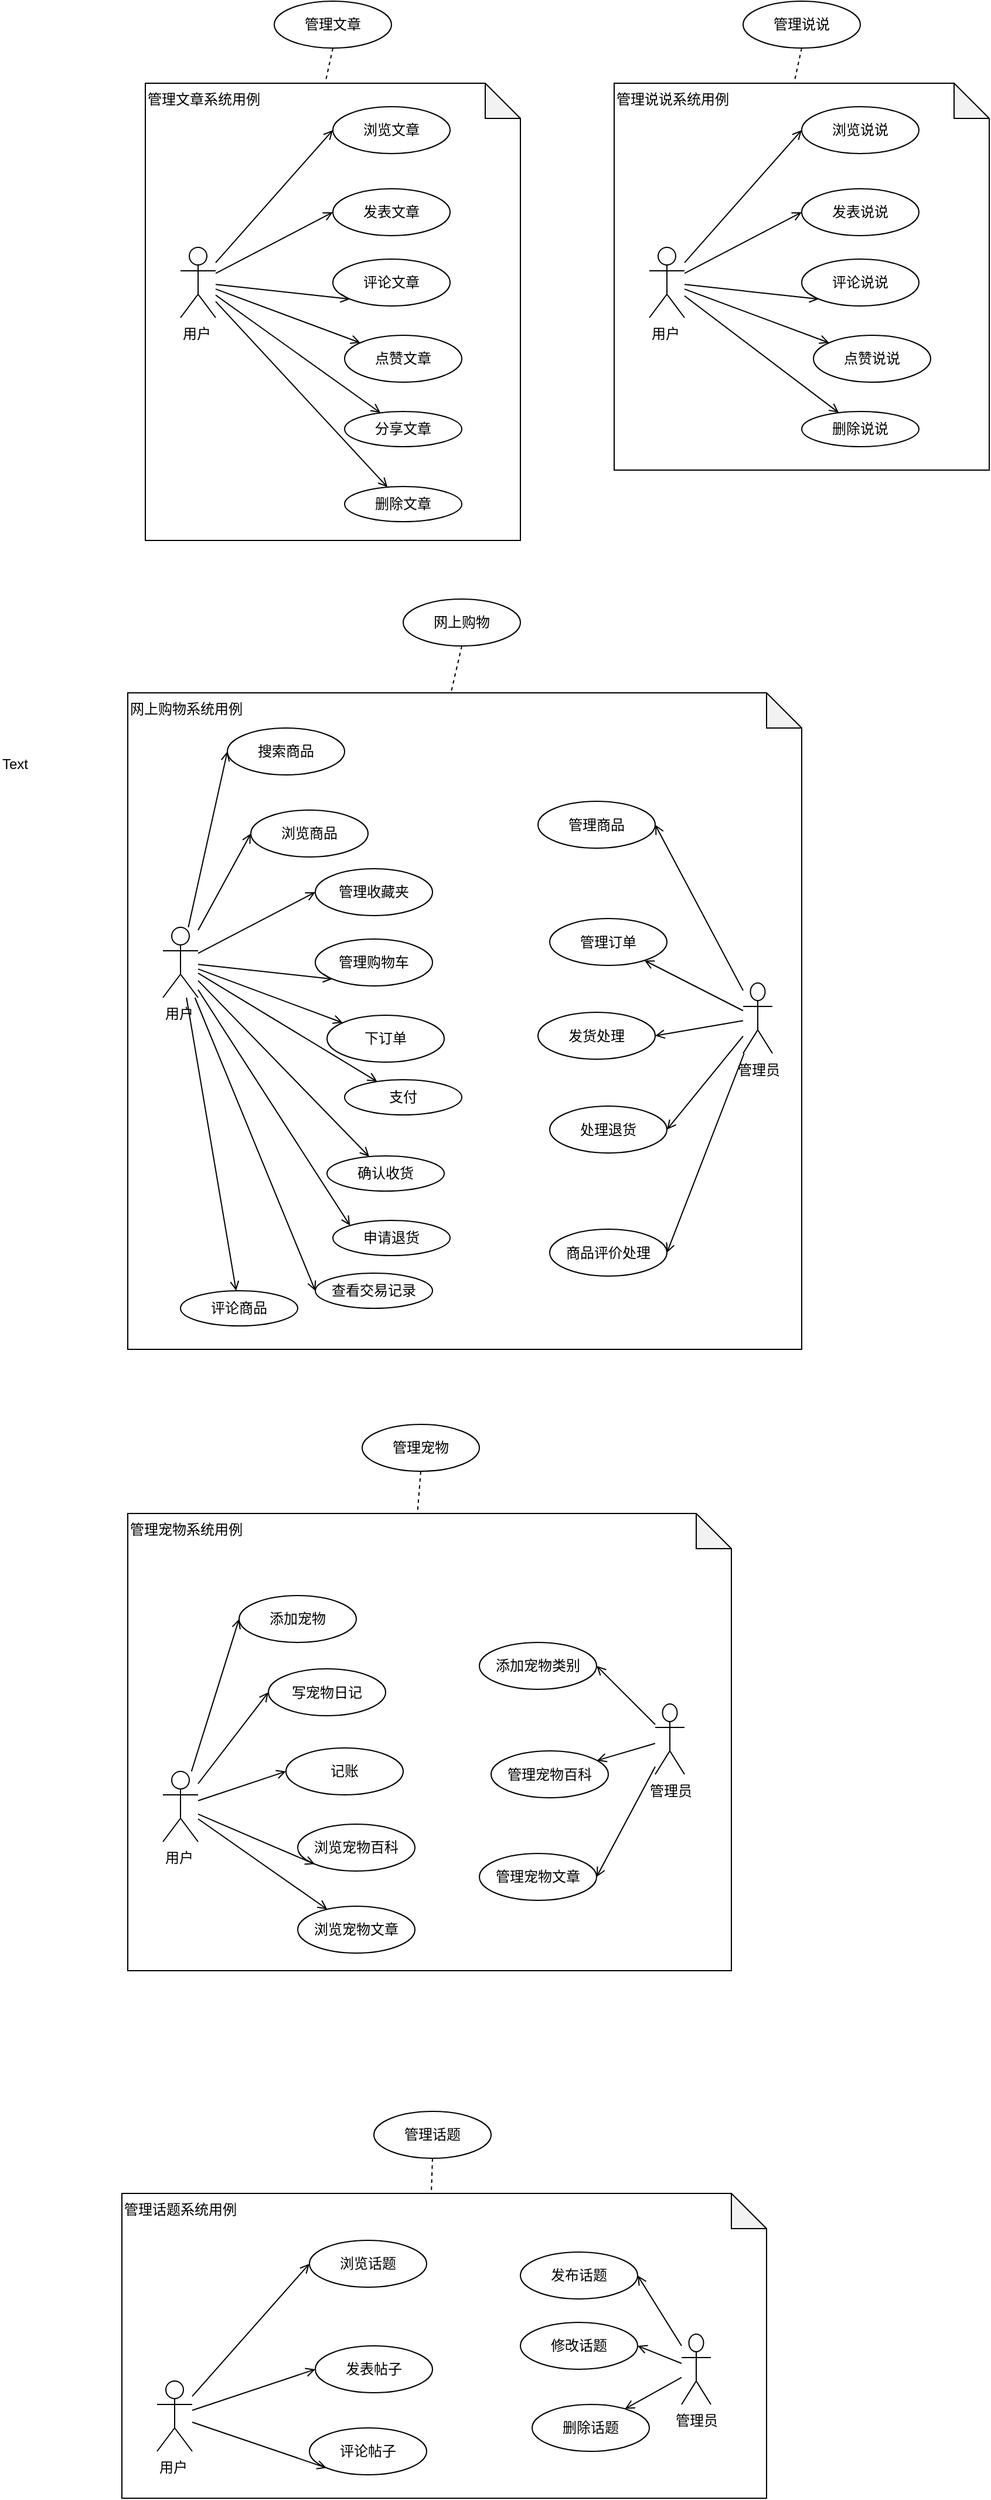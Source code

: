 <mxfile version="10.6.6" type="github"><diagram id="-0vTzU4oAzNSNKCKcxtk" name="Page-1"><mxGraphModel dx="2467" dy="578" grid="0" gridSize="10" guides="1" tooltips="1" connect="1" arrows="1" fold="1" page="1" pageScale="1" pageWidth="1000" pageHeight="1169" math="0" shadow="0"><root><mxCell id="0"/><mxCell id="1" parent="0"/><mxCell id="elsyB9uM147n_RTPPVKQ-199" value="管理宠物系统用例" style="shape=note;whiteSpace=wrap;html=1;backgroundOutline=1;darkOpacity=0.05;align=left;verticalAlign=top;" parent="1" vertex="1"><mxGeometry x="25" y="1460" width="515" height="390" as="geometry"/></mxCell><mxCell id="elsyB9uM147n_RTPPVKQ-200" value="用户" style="shape=umlActor;verticalLabelPosition=bottom;labelBackgroundColor=#ffffff;verticalAlign=top;html=1;outlineConnect=0;align=left;" parent="1" vertex="1"><mxGeometry x="55" y="1680" width="30" height="60" as="geometry"/></mxCell><mxCell id="elsyB9uM147n_RTPPVKQ-201" value="写宠物日记&lt;div style=&quot;text-align: center&quot;&gt;&lt;/div&gt;" style="ellipse;whiteSpace=wrap;html=1;align=center;" parent="1" vertex="1"><mxGeometry x="145" y="1592.5" width="100" height="40" as="geometry"/></mxCell><mxCell id="elsyB9uM147n_RTPPVKQ-202" style="edgeStyle=none;rounded=0;orthogonalLoop=1;jettySize=auto;html=1;entryX=0;entryY=0.5;entryDx=0;entryDy=0;startArrow=none;startFill=0;endArrow=open;endFill=0;" parent="1" source="elsyB9uM147n_RTPPVKQ-200" target="elsyB9uM147n_RTPPVKQ-201" edge="1"><mxGeometry relative="1" as="geometry"/></mxCell><mxCell id="elsyB9uM147n_RTPPVKQ-203" value="记账&lt;div style=&quot;text-align: center&quot;&gt;&lt;/div&gt;" style="ellipse;whiteSpace=wrap;html=1;align=center;" parent="1" vertex="1"><mxGeometry x="160" y="1660" width="100" height="40" as="geometry"/></mxCell><mxCell id="elsyB9uM147n_RTPPVKQ-204" style="edgeStyle=none;rounded=0;orthogonalLoop=1;jettySize=auto;html=1;entryX=0;entryY=0.5;entryDx=0;entryDy=0;startArrow=none;startFill=0;endArrow=open;endFill=0;" parent="1" source="elsyB9uM147n_RTPPVKQ-200" target="elsyB9uM147n_RTPPVKQ-203" edge="1"><mxGeometry relative="1" as="geometry"/></mxCell><mxCell id="elsyB9uM147n_RTPPVKQ-205" value="浏览宠物百科" style="ellipse;whiteSpace=wrap;html=1;align=center;" parent="1" vertex="1"><mxGeometry x="170" y="1725" width="100" height="40" as="geometry"/></mxCell><mxCell id="elsyB9uM147n_RTPPVKQ-206" style="edgeStyle=none;rounded=0;orthogonalLoop=1;jettySize=auto;html=1;entryX=0;entryY=1;entryDx=0;entryDy=0;startArrow=none;startFill=0;endArrow=open;endFill=0;" parent="1" source="elsyB9uM147n_RTPPVKQ-200" target="elsyB9uM147n_RTPPVKQ-205" edge="1"><mxGeometry relative="1" as="geometry"/></mxCell><mxCell id="elsyB9uM147n_RTPPVKQ-207" value="浏览宠物文章" style="ellipse;whiteSpace=wrap;html=1;align=center;" parent="1" vertex="1"><mxGeometry x="170" y="1795" width="100" height="40" as="geometry"/></mxCell><mxCell id="elsyB9uM147n_RTPPVKQ-208" style="edgeStyle=none;rounded=0;orthogonalLoop=1;jettySize=auto;html=1;startArrow=none;startFill=0;endArrow=open;endFill=0;" parent="1" source="elsyB9uM147n_RTPPVKQ-200" target="elsyB9uM147n_RTPPVKQ-207" edge="1"><mxGeometry relative="1" as="geometry"/></mxCell><mxCell id="elsyB9uM147n_RTPPVKQ-213" value="管理宠物" style="ellipse;whiteSpace=wrap;html=1;align=center;" parent="1" vertex="1"><mxGeometry x="225" y="1384" width="100" height="40" as="geometry"/></mxCell><mxCell id="elsyB9uM147n_RTPPVKQ-214" style="rounded=0;orthogonalLoop=1;jettySize=auto;html=1;entryX=0.48;entryY=-0.002;entryDx=0;entryDy=0;entryPerimeter=0;endArrow=none;endFill=0;dashed=1;exitX=0.5;exitY=1;exitDx=0;exitDy=0;" parent="1" source="elsyB9uM147n_RTPPVKQ-213" target="elsyB9uM147n_RTPPVKQ-199" edge="1"><mxGeometry relative="1" as="geometry"><mxPoint x="183.594" y="1409.994" as="sourcePoint"/><mxPoint x="217" y="1450" as="targetPoint"/></mxGeometry></mxCell><mxCell id="elsyB9uM147n_RTPPVKQ-217" value="添加宠物&lt;div style=&quot;text-align: center&quot;&gt;&lt;/div&gt;" style="ellipse;whiteSpace=wrap;html=1;align=center;" parent="1" vertex="1"><mxGeometry x="120" y="1530" width="100" height="40" as="geometry"/></mxCell><mxCell id="elsyB9uM147n_RTPPVKQ-232" style="edgeStyle=none;rounded=0;orthogonalLoop=1;jettySize=auto;html=1;entryX=0;entryY=0.5;entryDx=0;entryDy=0;startArrow=none;startFill=0;endArrow=open;endFill=0;" parent="1" source="elsyB9uM147n_RTPPVKQ-200" target="elsyB9uM147n_RTPPVKQ-217" edge="1"><mxGeometry relative="1" as="geometry"/></mxCell><mxCell id="elsyB9uM147n_RTPPVKQ-236" value="管理话题系统用例" style="shape=note;whiteSpace=wrap;html=1;backgroundOutline=1;darkOpacity=0.05;align=left;verticalAlign=top;" parent="1" vertex="1"><mxGeometry x="20" y="2040" width="550" height="260" as="geometry"/></mxCell><mxCell id="elsyB9uM147n_RTPPVKQ-237" value="用户" style="shape=umlActor;verticalLabelPosition=bottom;labelBackgroundColor=#ffffff;verticalAlign=top;html=1;outlineConnect=0;align=left;" parent="1" vertex="1"><mxGeometry x="50" y="2200" width="30" height="60" as="geometry"/></mxCell><mxCell id="elsyB9uM147n_RTPPVKQ-238" value="浏览话题&lt;div style=&quot;text-align: center&quot;&gt;&lt;/div&gt;" style="ellipse;whiteSpace=wrap;html=1;align=center;" parent="1" vertex="1"><mxGeometry x="180" y="2080" width="100" height="40" as="geometry"/></mxCell><mxCell id="elsyB9uM147n_RTPPVKQ-239" style="edgeStyle=none;rounded=0;orthogonalLoop=1;jettySize=auto;html=1;entryX=0;entryY=0.5;entryDx=0;entryDy=0;startArrow=none;startFill=0;endArrow=open;endFill=0;" parent="1" source="elsyB9uM147n_RTPPVKQ-237" target="elsyB9uM147n_RTPPVKQ-238" edge="1"><mxGeometry relative="1" as="geometry"/></mxCell><mxCell id="elsyB9uM147n_RTPPVKQ-240" value="发表帖子&lt;div style=&quot;text-align: center&quot;&gt;&lt;/div&gt;" style="ellipse;whiteSpace=wrap;html=1;align=center;" parent="1" vertex="1"><mxGeometry x="185" y="2170" width="100" height="40" as="geometry"/></mxCell><mxCell id="elsyB9uM147n_RTPPVKQ-241" style="edgeStyle=none;rounded=0;orthogonalLoop=1;jettySize=auto;html=1;entryX=0;entryY=0.5;entryDx=0;entryDy=0;startArrow=none;startFill=0;endArrow=open;endFill=0;" parent="1" source="elsyB9uM147n_RTPPVKQ-237" target="elsyB9uM147n_RTPPVKQ-240" edge="1"><mxGeometry relative="1" as="geometry"/></mxCell><mxCell id="elsyB9uM147n_RTPPVKQ-242" value="评论帖子" style="ellipse;whiteSpace=wrap;html=1;align=center;" parent="1" vertex="1"><mxGeometry x="180" y="2240" width="100" height="40" as="geometry"/></mxCell><mxCell id="elsyB9uM147n_RTPPVKQ-243" style="edgeStyle=none;rounded=0;orthogonalLoop=1;jettySize=auto;html=1;entryX=0;entryY=1;entryDx=0;entryDy=0;startArrow=none;startFill=0;endArrow=open;endFill=0;" parent="1" source="elsyB9uM147n_RTPPVKQ-237" target="elsyB9uM147n_RTPPVKQ-242" edge="1"><mxGeometry relative="1" as="geometry"/></mxCell><mxCell id="elsyB9uM147n_RTPPVKQ-248" value="管理话题" style="ellipse;whiteSpace=wrap;html=1;align=center;" parent="1" vertex="1"><mxGeometry x="235" y="1970" width="100" height="40" as="geometry"/></mxCell><mxCell id="elsyB9uM147n_RTPPVKQ-249" style="rounded=0;orthogonalLoop=1;jettySize=auto;html=1;entryX=0.48;entryY=-0.002;entryDx=0;entryDy=0;entryPerimeter=0;endArrow=none;endFill=0;dashed=1;exitX=0.5;exitY=1;exitDx=0;exitDy=0;" parent="1" source="elsyB9uM147n_RTPPVKQ-248" target="elsyB9uM147n_RTPPVKQ-236" edge="1"><mxGeometry relative="1" as="geometry"><mxPoint x="178.594" y="1929.994" as="sourcePoint"/><mxPoint x="212" y="1970" as="targetPoint"/></mxGeometry></mxCell><mxCell id="elsyB9uM147n_RTPPVKQ-257" style="edgeStyle=none;rounded=0;orthogonalLoop=1;jettySize=auto;html=1;entryX=1;entryY=0.5;entryDx=0;entryDy=0;startArrow=none;startFill=0;endArrow=open;endFill=0;" parent="1" source="elsyB9uM147n_RTPPVKQ-250" target="elsyB9uM147n_RTPPVKQ-255" edge="1"><mxGeometry relative="1" as="geometry"/></mxCell><mxCell id="elsyB9uM147n_RTPPVKQ-258" style="edgeStyle=none;rounded=0;orthogonalLoop=1;jettySize=auto;html=1;startArrow=none;startFill=0;endArrow=open;endFill=0;" parent="1" source="elsyB9uM147n_RTPPVKQ-250" target="elsyB9uM147n_RTPPVKQ-256" edge="1"><mxGeometry relative="1" as="geometry"/></mxCell><mxCell id="elsyB9uM147n_RTPPVKQ-250" value="管理员" style="shape=umlActor;verticalLabelPosition=bottom;labelBackgroundColor=#ffffff;verticalAlign=top;html=1;outlineConnect=0;align=center;" parent="1" vertex="1"><mxGeometry x="497.5" y="2160" width="25" height="60" as="geometry"/></mxCell><mxCell id="elsyB9uM147n_RTPPVKQ-251" value="发布话题&lt;div style=&quot;text-align: center&quot;&gt;&lt;/div&gt;" style="ellipse;whiteSpace=wrap;html=1;align=center;" parent="1" vertex="1"><mxGeometry x="360" y="2090" width="100" height="40" as="geometry"/></mxCell><mxCell id="elsyB9uM147n_RTPPVKQ-252" style="edgeStyle=none;rounded=0;orthogonalLoop=1;jettySize=auto;html=1;entryX=1;entryY=0.5;entryDx=0;entryDy=0;startArrow=none;startFill=0;endArrow=open;endFill=0;" parent="1" source="elsyB9uM147n_RTPPVKQ-250" target="elsyB9uM147n_RTPPVKQ-251" edge="1"><mxGeometry relative="1" as="geometry"/></mxCell><mxCell id="elsyB9uM147n_RTPPVKQ-255" value="修改话题&lt;div style=&quot;text-align: center&quot;&gt;&lt;/div&gt;" style="ellipse;whiteSpace=wrap;html=1;align=center;" parent="1" vertex="1"><mxGeometry x="360" y="2150" width="100" height="40" as="geometry"/></mxCell><mxCell id="elsyB9uM147n_RTPPVKQ-256" value="删除话题&lt;div style=&quot;text-align: center&quot;&gt;&lt;/div&gt;" style="ellipse;whiteSpace=wrap;html=1;align=center;" parent="1" vertex="1"><mxGeometry x="370" y="2220" width="100" height="40" as="geometry"/></mxCell><mxCell id="elsyB9uM147n_RTPPVKQ-112" value="管理说说系统用例" style="shape=note;whiteSpace=wrap;html=1;backgroundOutline=1;darkOpacity=0.05;align=left;verticalAlign=top;" parent="1" vertex="1"><mxGeometry x="440" y="240" width="320" height="330" as="geometry"/></mxCell><mxCell id="elsyB9uM147n_RTPPVKQ-113" value="用户" style="shape=umlActor;verticalLabelPosition=bottom;labelBackgroundColor=#ffffff;verticalAlign=top;html=1;outlineConnect=0;align=left;" parent="1" vertex="1"><mxGeometry x="470" y="380" width="30" height="60" as="geometry"/></mxCell><mxCell id="elsyB9uM147n_RTPPVKQ-114" value="浏览说说&lt;div style=&quot;text-align: center&quot;&gt;&lt;/div&gt;" style="ellipse;whiteSpace=wrap;html=1;align=center;" parent="1" vertex="1"><mxGeometry x="600" y="260" width="100" height="40" as="geometry"/></mxCell><mxCell id="elsyB9uM147n_RTPPVKQ-115" style="edgeStyle=none;rounded=0;orthogonalLoop=1;jettySize=auto;html=1;entryX=0;entryY=0.5;entryDx=0;entryDy=0;startArrow=none;startFill=0;endArrow=open;endFill=0;" parent="1" source="elsyB9uM147n_RTPPVKQ-113" target="elsyB9uM147n_RTPPVKQ-114" edge="1"><mxGeometry relative="1" as="geometry"/></mxCell><mxCell id="elsyB9uM147n_RTPPVKQ-116" value="发表说说&lt;div style=&quot;text-align: center&quot;&gt;&lt;/div&gt;" style="ellipse;whiteSpace=wrap;html=1;align=center;" parent="1" vertex="1"><mxGeometry x="600" y="330" width="100" height="40" as="geometry"/></mxCell><mxCell id="elsyB9uM147n_RTPPVKQ-117" style="edgeStyle=none;rounded=0;orthogonalLoop=1;jettySize=auto;html=1;entryX=0;entryY=0.5;entryDx=0;entryDy=0;startArrow=none;startFill=0;endArrow=open;endFill=0;" parent="1" source="elsyB9uM147n_RTPPVKQ-113" target="elsyB9uM147n_RTPPVKQ-116" edge="1"><mxGeometry relative="1" as="geometry"/></mxCell><mxCell id="elsyB9uM147n_RTPPVKQ-118" value="评论说说" style="ellipse;whiteSpace=wrap;html=1;align=center;" parent="1" vertex="1"><mxGeometry x="600" y="390" width="100" height="40" as="geometry"/></mxCell><mxCell id="elsyB9uM147n_RTPPVKQ-119" style="edgeStyle=none;rounded=0;orthogonalLoop=1;jettySize=auto;html=1;entryX=0;entryY=1;entryDx=0;entryDy=0;startArrow=none;startFill=0;endArrow=open;endFill=0;" parent="1" source="elsyB9uM147n_RTPPVKQ-113" target="elsyB9uM147n_RTPPVKQ-118" edge="1"><mxGeometry relative="1" as="geometry"/></mxCell><mxCell id="elsyB9uM147n_RTPPVKQ-120" value="点赞说说" style="ellipse;whiteSpace=wrap;html=1;align=center;" parent="1" vertex="1"><mxGeometry x="610" y="455" width="100" height="40" as="geometry"/></mxCell><mxCell id="elsyB9uM147n_RTPPVKQ-121" style="edgeStyle=none;rounded=0;orthogonalLoop=1;jettySize=auto;html=1;startArrow=none;startFill=0;endArrow=open;endFill=0;" parent="1" source="elsyB9uM147n_RTPPVKQ-113" target="elsyB9uM147n_RTPPVKQ-120" edge="1"><mxGeometry relative="1" as="geometry"/></mxCell><mxCell id="elsyB9uM147n_RTPPVKQ-124" value="删除说说" style="ellipse;whiteSpace=wrap;html=1;align=center;" parent="1" vertex="1"><mxGeometry x="600" y="520" width="100" height="30" as="geometry"/></mxCell><mxCell id="elsyB9uM147n_RTPPVKQ-125" style="edgeStyle=none;rounded=0;orthogonalLoop=1;jettySize=auto;html=1;startArrow=none;startFill=0;endArrow=open;endFill=0;" parent="1" source="elsyB9uM147n_RTPPVKQ-113" target="elsyB9uM147n_RTPPVKQ-124" edge="1"><mxGeometry relative="1" as="geometry"/></mxCell><mxCell id="elsyB9uM147n_RTPPVKQ-126" value="管理说说" style="ellipse;whiteSpace=wrap;html=1;align=center;" parent="1" vertex="1"><mxGeometry x="550" y="170" width="100" height="40" as="geometry"/></mxCell><mxCell id="elsyB9uM147n_RTPPVKQ-127" style="rounded=0;orthogonalLoop=1;jettySize=auto;html=1;entryX=0.48;entryY=-0.002;entryDx=0;entryDy=0;entryPerimeter=0;endArrow=none;endFill=0;dashed=1;exitX=0.5;exitY=1;exitDx=0;exitDy=0;" parent="1" source="elsyB9uM147n_RTPPVKQ-126" target="elsyB9uM147n_RTPPVKQ-112" edge="1"><mxGeometry relative="1" as="geometry"><mxPoint x="598.594" y="109.994" as="sourcePoint"/><mxPoint x="632" y="150" as="targetPoint"/></mxGeometry></mxCell><mxCell id="elsyB9uM147n_RTPPVKQ-90" value="管理文章系统用例" style="shape=note;whiteSpace=wrap;html=1;backgroundOutline=1;darkOpacity=0.05;align=left;verticalAlign=top;" parent="1" vertex="1"><mxGeometry x="40" y="240" width="320" height="390" as="geometry"/></mxCell><mxCell id="elsyB9uM147n_RTPPVKQ-91" value="用户" style="shape=umlActor;verticalLabelPosition=bottom;labelBackgroundColor=#ffffff;verticalAlign=top;html=1;outlineConnect=0;align=left;" parent="1" vertex="1"><mxGeometry x="70" y="380" width="30" height="60" as="geometry"/></mxCell><mxCell id="elsyB9uM147n_RTPPVKQ-92" value="浏览文章&lt;div style=&quot;text-align: center&quot;&gt;&lt;/div&gt;" style="ellipse;whiteSpace=wrap;html=1;align=center;" parent="1" vertex="1"><mxGeometry x="200" y="260" width="100" height="40" as="geometry"/></mxCell><mxCell id="elsyB9uM147n_RTPPVKQ-93" style="edgeStyle=none;rounded=0;orthogonalLoop=1;jettySize=auto;html=1;entryX=0;entryY=0.5;entryDx=0;entryDy=0;startArrow=none;startFill=0;endArrow=open;endFill=0;" parent="1" source="elsyB9uM147n_RTPPVKQ-91" target="elsyB9uM147n_RTPPVKQ-92" edge="1"><mxGeometry relative="1" as="geometry"/></mxCell><mxCell id="elsyB9uM147n_RTPPVKQ-94" value="发表文章&lt;div style=&quot;text-align: center&quot;&gt;&lt;/div&gt;" style="ellipse;whiteSpace=wrap;html=1;align=center;" parent="1" vertex="1"><mxGeometry x="200" y="330" width="100" height="40" as="geometry"/></mxCell><mxCell id="elsyB9uM147n_RTPPVKQ-104" style="edgeStyle=none;rounded=0;orthogonalLoop=1;jettySize=auto;html=1;entryX=0;entryY=0.5;entryDx=0;entryDy=0;startArrow=none;startFill=0;endArrow=open;endFill=0;" parent="1" source="elsyB9uM147n_RTPPVKQ-91" target="elsyB9uM147n_RTPPVKQ-94" edge="1"><mxGeometry relative="1" as="geometry"/></mxCell><mxCell id="elsyB9uM147n_RTPPVKQ-96" value="评论文章" style="ellipse;whiteSpace=wrap;html=1;align=center;" parent="1" vertex="1"><mxGeometry x="200" y="390" width="100" height="40" as="geometry"/></mxCell><mxCell id="elsyB9uM147n_RTPPVKQ-105" style="edgeStyle=none;rounded=0;orthogonalLoop=1;jettySize=auto;html=1;entryX=0;entryY=1;entryDx=0;entryDy=0;startArrow=none;startFill=0;endArrow=open;endFill=0;" parent="1" source="elsyB9uM147n_RTPPVKQ-91" target="elsyB9uM147n_RTPPVKQ-96" edge="1"><mxGeometry relative="1" as="geometry"/></mxCell><mxCell id="elsyB9uM147n_RTPPVKQ-98" value="点赞文章" style="ellipse;whiteSpace=wrap;html=1;align=center;" parent="1" vertex="1"><mxGeometry x="210" y="455" width="100" height="40" as="geometry"/></mxCell><mxCell id="elsyB9uM147n_RTPPVKQ-106" style="edgeStyle=none;rounded=0;orthogonalLoop=1;jettySize=auto;html=1;startArrow=none;startFill=0;endArrow=open;endFill=0;" parent="1" source="elsyB9uM147n_RTPPVKQ-91" target="elsyB9uM147n_RTPPVKQ-98" edge="1"><mxGeometry relative="1" as="geometry"/></mxCell><mxCell id="elsyB9uM147n_RTPPVKQ-100" value="分享文章" style="ellipse;whiteSpace=wrap;html=1;align=center;" parent="1" vertex="1"><mxGeometry x="210" y="520" width="100" height="30" as="geometry"/></mxCell><mxCell id="elsyB9uM147n_RTPPVKQ-107" style="edgeStyle=none;rounded=0;orthogonalLoop=1;jettySize=auto;html=1;startArrow=none;startFill=0;endArrow=open;endFill=0;" parent="1" source="elsyB9uM147n_RTPPVKQ-91" target="elsyB9uM147n_RTPPVKQ-100" edge="1"><mxGeometry relative="1" as="geometry"/></mxCell><mxCell id="elsyB9uM147n_RTPPVKQ-102" value="删除文章" style="ellipse;whiteSpace=wrap;html=1;align=center;" parent="1" vertex="1"><mxGeometry x="210" y="584" width="100" height="30" as="geometry"/></mxCell><mxCell id="elsyB9uM147n_RTPPVKQ-108" style="edgeStyle=none;rounded=0;orthogonalLoop=1;jettySize=auto;html=1;startArrow=none;startFill=0;endArrow=open;endFill=0;" parent="1" source="elsyB9uM147n_RTPPVKQ-91" target="elsyB9uM147n_RTPPVKQ-102" edge="1"><mxGeometry relative="1" as="geometry"/></mxCell><mxCell id="elsyB9uM147n_RTPPVKQ-109" value="管理文章" style="ellipse;whiteSpace=wrap;html=1;align=center;" parent="1" vertex="1"><mxGeometry x="150" y="170" width="100" height="40" as="geometry"/></mxCell><mxCell id="elsyB9uM147n_RTPPVKQ-5" style="rounded=0;orthogonalLoop=1;jettySize=auto;html=1;entryX=0.48;entryY=-0.002;entryDx=0;entryDy=0;entryPerimeter=0;endArrow=none;endFill=0;dashed=1;exitX=0.5;exitY=1;exitDx=0;exitDy=0;" parent="1" source="elsyB9uM147n_RTPPVKQ-109" target="elsyB9uM147n_RTPPVKQ-90" edge="1"><mxGeometry relative="1" as="geometry"><mxPoint x="198.594" y="109.994" as="sourcePoint"/><mxPoint x="232" y="150" as="targetPoint"/></mxGeometry></mxCell><mxCell id="elsyB9uM147n_RTPPVKQ-129" value="网上购物系统用例" style="shape=note;whiteSpace=wrap;html=1;backgroundOutline=1;darkOpacity=0.05;align=left;verticalAlign=top;" parent="1" vertex="1"><mxGeometry x="25" y="760" width="575" height="560" as="geometry"/></mxCell><mxCell id="elsyB9uM147n_RTPPVKQ-130" value="用户" style="shape=umlActor;verticalLabelPosition=bottom;labelBackgroundColor=#ffffff;verticalAlign=top;html=1;outlineConnect=0;align=left;" parent="1" vertex="1"><mxGeometry x="55" y="960" width="30" height="60" as="geometry"/></mxCell><mxCell id="elsyB9uM147n_RTPPVKQ-131" value="浏览商品&lt;div style=&quot;text-align: center&quot;&gt;&lt;/div&gt;" style="ellipse;whiteSpace=wrap;html=1;align=center;" parent="1" vertex="1"><mxGeometry x="130" y="860" width="100" height="40" as="geometry"/></mxCell><mxCell id="elsyB9uM147n_RTPPVKQ-132" style="edgeStyle=none;rounded=0;orthogonalLoop=1;jettySize=auto;html=1;entryX=0;entryY=0.5;entryDx=0;entryDy=0;startArrow=none;startFill=0;endArrow=open;endFill=0;" parent="1" source="elsyB9uM147n_RTPPVKQ-130" target="elsyB9uM147n_RTPPVKQ-131" edge="1"><mxGeometry relative="1" as="geometry"/></mxCell><mxCell id="elsyB9uM147n_RTPPVKQ-133" value="管理收藏夹&lt;div style=&quot;text-align: center&quot;&gt;&lt;/div&gt;" style="ellipse;whiteSpace=wrap;html=1;align=center;" parent="1" vertex="1"><mxGeometry x="185" y="910" width="100" height="40" as="geometry"/></mxCell><mxCell id="elsyB9uM147n_RTPPVKQ-134" style="edgeStyle=none;rounded=0;orthogonalLoop=1;jettySize=auto;html=1;entryX=0;entryY=0.5;entryDx=0;entryDy=0;startArrow=none;startFill=0;endArrow=open;endFill=0;" parent="1" source="elsyB9uM147n_RTPPVKQ-130" target="elsyB9uM147n_RTPPVKQ-133" edge="1"><mxGeometry relative="1" as="geometry"/></mxCell><mxCell id="elsyB9uM147n_RTPPVKQ-135" value="管理购物车" style="ellipse;whiteSpace=wrap;html=1;align=center;" parent="1" vertex="1"><mxGeometry x="185" y="970" width="100" height="40" as="geometry"/></mxCell><mxCell id="elsyB9uM147n_RTPPVKQ-136" style="edgeStyle=none;rounded=0;orthogonalLoop=1;jettySize=auto;html=1;entryX=0;entryY=1;entryDx=0;entryDy=0;startArrow=none;startFill=0;endArrow=open;endFill=0;" parent="1" source="elsyB9uM147n_RTPPVKQ-130" target="elsyB9uM147n_RTPPVKQ-135" edge="1"><mxGeometry relative="1" as="geometry"/></mxCell><mxCell id="elsyB9uM147n_RTPPVKQ-137" value="下订单" style="ellipse;whiteSpace=wrap;html=1;align=center;" parent="1" vertex="1"><mxGeometry x="195" y="1035" width="100" height="40" as="geometry"/></mxCell><mxCell id="elsyB9uM147n_RTPPVKQ-138" style="edgeStyle=none;rounded=0;orthogonalLoop=1;jettySize=auto;html=1;startArrow=none;startFill=0;endArrow=open;endFill=0;" parent="1" source="elsyB9uM147n_RTPPVKQ-130" target="elsyB9uM147n_RTPPVKQ-137" edge="1"><mxGeometry relative="1" as="geometry"/></mxCell><mxCell id="elsyB9uM147n_RTPPVKQ-139" value="支付" style="ellipse;whiteSpace=wrap;html=1;align=center;" parent="1" vertex="1"><mxGeometry x="210" y="1090" width="100" height="30" as="geometry"/></mxCell><mxCell id="elsyB9uM147n_RTPPVKQ-140" style="edgeStyle=none;rounded=0;orthogonalLoop=1;jettySize=auto;html=1;startArrow=none;startFill=0;endArrow=open;endFill=0;" parent="1" source="elsyB9uM147n_RTPPVKQ-130" target="elsyB9uM147n_RTPPVKQ-139" edge="1"><mxGeometry relative="1" as="geometry"/></mxCell><mxCell id="elsyB9uM147n_RTPPVKQ-141" value="确认收货" style="ellipse;whiteSpace=wrap;html=1;align=center;" parent="1" vertex="1"><mxGeometry x="195" y="1155" width="100" height="30" as="geometry"/></mxCell><mxCell id="elsyB9uM147n_RTPPVKQ-142" style="edgeStyle=none;rounded=0;orthogonalLoop=1;jettySize=auto;html=1;startArrow=none;startFill=0;endArrow=open;endFill=0;" parent="1" source="elsyB9uM147n_RTPPVKQ-130" target="elsyB9uM147n_RTPPVKQ-141" edge="1"><mxGeometry relative="1" as="geometry"/></mxCell><mxCell id="elsyB9uM147n_RTPPVKQ-143" value="网上购物" style="ellipse;whiteSpace=wrap;html=1;align=center;" parent="1" vertex="1"><mxGeometry x="260" y="680" width="100" height="40" as="geometry"/></mxCell><mxCell id="elsyB9uM147n_RTPPVKQ-144" style="rounded=0;orthogonalLoop=1;jettySize=auto;html=1;entryX=0.48;entryY=-0.002;entryDx=0;entryDy=0;entryPerimeter=0;endArrow=none;endFill=0;dashed=1;exitX=0.5;exitY=1;exitDx=0;exitDy=0;" parent="1" source="elsyB9uM147n_RTPPVKQ-143" target="elsyB9uM147n_RTPPVKQ-129" edge="1"><mxGeometry relative="1" as="geometry"><mxPoint x="183.594" y="689.994" as="sourcePoint"/><mxPoint x="217" y="730" as="targetPoint"/></mxGeometry></mxCell><mxCell id="elsyB9uM147n_RTPPVKQ-145" value="评论商品" style="ellipse;whiteSpace=wrap;html=1;align=center;" parent="1" vertex="1"><mxGeometry x="70" y="1270" width="100" height="30" as="geometry"/></mxCell><mxCell id="elsyB9uM147n_RTPPVKQ-146" style="edgeStyle=none;rounded=0;orthogonalLoop=1;jettySize=auto;html=1;startArrow=none;startFill=0;endArrow=open;endFill=0;" parent="1" source="elsyB9uM147n_RTPPVKQ-130" target="elsyB9uM147n_RTPPVKQ-145" edge="1"><mxGeometry relative="1" as="geometry"/></mxCell><mxCell id="elsyB9uM147n_RTPPVKQ-149" value="搜索商品&lt;div style=&quot;text-align: center&quot;&gt;&lt;/div&gt;" style="ellipse;whiteSpace=wrap;html=1;align=center;" parent="1" vertex="1"><mxGeometry x="110" y="790" width="100" height="40" as="geometry"/></mxCell><mxCell id="elsyB9uM147n_RTPPVKQ-151" value="申请退货" style="ellipse;whiteSpace=wrap;html=1;align=center;" parent="1" vertex="1"><mxGeometry x="200" y="1210" width="100" height="30" as="geometry"/></mxCell><mxCell id="elsyB9uM147n_RTPPVKQ-153" value="查看交易记录" style="ellipse;whiteSpace=wrap;html=1;align=center;" parent="1" vertex="1"><mxGeometry x="185" y="1255" width="100" height="30" as="geometry"/></mxCell><mxCell id="elsyB9uM147n_RTPPVKQ-196" value="" style="group" parent="1" vertex="1" connectable="0"><mxGeometry x="375" y="852.5" width="200" height="405" as="geometry"/></mxCell><mxCell id="elsyB9uM147n_RTPPVKQ-155" value="管理员" style="shape=umlActor;verticalLabelPosition=bottom;labelBackgroundColor=#ffffff;verticalAlign=top;html=1;outlineConnect=0;align=center;" parent="elsyB9uM147n_RTPPVKQ-196" vertex="1"><mxGeometry x="175" y="155" width="25" height="60" as="geometry"/></mxCell><mxCell id="elsyB9uM147n_RTPPVKQ-156" value="管理商品&lt;div style=&quot;text-align: center&quot;&gt;&lt;/div&gt;" style="ellipse;whiteSpace=wrap;html=1;align=center;" parent="elsyB9uM147n_RTPPVKQ-196" vertex="1"><mxGeometry width="100" height="40" as="geometry"/></mxCell><mxCell id="elsyB9uM147n_RTPPVKQ-188" style="edgeStyle=none;rounded=0;orthogonalLoop=1;jettySize=auto;html=1;entryX=1;entryY=0.5;entryDx=0;entryDy=0;startArrow=none;startFill=0;endArrow=open;endFill=0;" parent="elsyB9uM147n_RTPPVKQ-196" source="elsyB9uM147n_RTPPVKQ-155" target="elsyB9uM147n_RTPPVKQ-156" edge="1"><mxGeometry relative="1" as="geometry"/></mxCell><mxCell id="elsyB9uM147n_RTPPVKQ-157" value="管理订单&lt;div style=&quot;text-align: center&quot;&gt;&lt;/div&gt;" style="ellipse;whiteSpace=wrap;html=1;align=center;" parent="elsyB9uM147n_RTPPVKQ-196" vertex="1"><mxGeometry x="10" y="100" width="100" height="40" as="geometry"/></mxCell><mxCell id="elsyB9uM147n_RTPPVKQ-189" style="edgeStyle=none;rounded=0;orthogonalLoop=1;jettySize=auto;html=1;startArrow=none;startFill=0;endArrow=open;endFill=0;" parent="elsyB9uM147n_RTPPVKQ-196" source="elsyB9uM147n_RTPPVKQ-155" target="elsyB9uM147n_RTPPVKQ-157" edge="1"><mxGeometry relative="1" as="geometry"/></mxCell><mxCell id="elsyB9uM147n_RTPPVKQ-186" value="处理退货&lt;div style=&quot;text-align: center&quot;&gt;&lt;/div&gt;" style="ellipse;whiteSpace=wrap;html=1;align=center;" parent="elsyB9uM147n_RTPPVKQ-196" vertex="1"><mxGeometry x="10" y="260" width="100" height="40" as="geometry"/></mxCell><mxCell id="elsyB9uM147n_RTPPVKQ-193" style="edgeStyle=none;rounded=0;orthogonalLoop=1;jettySize=auto;html=1;entryX=1;entryY=0.5;entryDx=0;entryDy=0;startArrow=none;startFill=0;endArrow=open;endFill=0;" parent="elsyB9uM147n_RTPPVKQ-196" source="elsyB9uM147n_RTPPVKQ-155" target="elsyB9uM147n_RTPPVKQ-186" edge="1"><mxGeometry relative="1" as="geometry"/></mxCell><mxCell id="elsyB9uM147n_RTPPVKQ-187" value="发货处理&lt;div style=&quot;text-align: center&quot;&gt;&lt;/div&gt;" style="ellipse;whiteSpace=wrap;html=1;align=center;" parent="elsyB9uM147n_RTPPVKQ-196" vertex="1"><mxGeometry y="180" width="100" height="40" as="geometry"/></mxCell><mxCell id="elsyB9uM147n_RTPPVKQ-190" style="edgeStyle=none;rounded=0;orthogonalLoop=1;jettySize=auto;html=1;entryX=1;entryY=0.5;entryDx=0;entryDy=0;startArrow=none;startFill=0;endArrow=open;endFill=0;" parent="elsyB9uM147n_RTPPVKQ-196" source="elsyB9uM147n_RTPPVKQ-155" target="elsyB9uM147n_RTPPVKQ-187" edge="1"><mxGeometry relative="1" as="geometry"/></mxCell><mxCell id="elsyB9uM147n_RTPPVKQ-194" value="商品评价处理&lt;div style=&quot;text-align: center&quot;&gt;&lt;/div&gt;" style="ellipse;whiteSpace=wrap;html=1;align=center;" parent="elsyB9uM147n_RTPPVKQ-196" vertex="1"><mxGeometry x="10" y="365" width="100" height="40" as="geometry"/></mxCell><mxCell id="elsyB9uM147n_RTPPVKQ-195" style="edgeStyle=none;rounded=0;orthogonalLoop=1;jettySize=auto;html=1;entryX=1;entryY=0.5;entryDx=0;entryDy=0;startArrow=none;startFill=0;endArrow=open;endFill=0;" parent="elsyB9uM147n_RTPPVKQ-196" source="elsyB9uM147n_RTPPVKQ-155" target="elsyB9uM147n_RTPPVKQ-194" edge="1"><mxGeometry relative="1" as="geometry"/></mxCell><mxCell id="elsyB9uM147n_RTPPVKQ-150" style="edgeStyle=none;rounded=0;orthogonalLoop=1;jettySize=auto;html=1;entryX=0;entryY=0.5;entryDx=0;entryDy=0;startArrow=none;startFill=0;endArrow=open;endFill=0;" parent="1" source="elsyB9uM147n_RTPPVKQ-130" target="elsyB9uM147n_RTPPVKQ-149" edge="1"><mxGeometry relative="1" as="geometry"/></mxCell><mxCell id="elsyB9uM147n_RTPPVKQ-152" style="edgeStyle=none;rounded=0;orthogonalLoop=1;jettySize=auto;html=1;entryX=0;entryY=0;entryDx=0;entryDy=0;startArrow=none;startFill=0;endArrow=open;endFill=0;" parent="1" source="elsyB9uM147n_RTPPVKQ-130" target="elsyB9uM147n_RTPPVKQ-151" edge="1"><mxGeometry relative="1" as="geometry"/></mxCell><mxCell id="elsyB9uM147n_RTPPVKQ-154" style="edgeStyle=none;rounded=0;orthogonalLoop=1;jettySize=auto;html=1;entryX=0;entryY=0.5;entryDx=0;entryDy=0;startArrow=none;startFill=0;endArrow=open;endFill=0;" parent="1" source="elsyB9uM147n_RTPPVKQ-130" target="elsyB9uM147n_RTPPVKQ-153" edge="1"><mxGeometry relative="1" as="geometry"/></mxCell><mxCell id="uNw3tdN5goHyUwspZQuk-1" value="" style="group" vertex="1" connectable="0" parent="1"><mxGeometry x="325" y="1570" width="175" height="220" as="geometry"/></mxCell><mxCell id="elsyB9uM147n_RTPPVKQ-221" value="管理员" style="shape=umlActor;verticalLabelPosition=bottom;labelBackgroundColor=#ffffff;verticalAlign=top;html=1;outlineConnect=0;align=center;" parent="uNw3tdN5goHyUwspZQuk-1" vertex="1"><mxGeometry x="150" y="52.5" width="25" height="60" as="geometry"/></mxCell><mxCell id="elsyB9uM147n_RTPPVKQ-222" value="添加宠物类别&lt;div style=&quot;text-align: center&quot;&gt;&lt;/div&gt;" style="ellipse;whiteSpace=wrap;html=1;align=center;" parent="uNw3tdN5goHyUwspZQuk-1" vertex="1"><mxGeometry width="100" height="40" as="geometry"/></mxCell><mxCell id="elsyB9uM147n_RTPPVKQ-223" style="edgeStyle=none;rounded=0;orthogonalLoop=1;jettySize=auto;html=1;entryX=1;entryY=0.5;entryDx=0;entryDy=0;startArrow=none;startFill=0;endArrow=open;endFill=0;" parent="uNw3tdN5goHyUwspZQuk-1" source="elsyB9uM147n_RTPPVKQ-221" target="elsyB9uM147n_RTPPVKQ-222" edge="1"><mxGeometry relative="1" as="geometry"/></mxCell><mxCell id="elsyB9uM147n_RTPPVKQ-224" value="管理宠物百科" style="ellipse;whiteSpace=wrap;html=1;align=center;" parent="uNw3tdN5goHyUwspZQuk-1" vertex="1"><mxGeometry x="10" y="92.5" width="100" height="40" as="geometry"/></mxCell><mxCell id="elsyB9uM147n_RTPPVKQ-225" style="edgeStyle=none;rounded=0;orthogonalLoop=1;jettySize=auto;html=1;startArrow=none;startFill=0;endArrow=open;endFill=0;" parent="uNw3tdN5goHyUwspZQuk-1" source="elsyB9uM147n_RTPPVKQ-221" target="elsyB9uM147n_RTPPVKQ-224" edge="1"><mxGeometry relative="1" as="geometry"/></mxCell><mxCell id="elsyB9uM147n_RTPPVKQ-228" value="管理宠物文章&lt;div style=&quot;text-align: center&quot;&gt;&lt;/div&gt;" style="ellipse;whiteSpace=wrap;html=1;align=center;" parent="uNw3tdN5goHyUwspZQuk-1" vertex="1"><mxGeometry y="180" width="100" height="40" as="geometry"/></mxCell><mxCell id="elsyB9uM147n_RTPPVKQ-229" style="edgeStyle=none;rounded=0;orthogonalLoop=1;jettySize=auto;html=1;entryX=1;entryY=0.5;entryDx=0;entryDy=0;startArrow=none;startFill=0;endArrow=open;endFill=0;" parent="uNw3tdN5goHyUwspZQuk-1" source="elsyB9uM147n_RTPPVKQ-221" target="elsyB9uM147n_RTPPVKQ-228" edge="1"><mxGeometry relative="1" as="geometry"/></mxCell><mxCell id="uNw3tdN5goHyUwspZQuk-2" value="Text" style="text;html=1;resizable=0;points=[];autosize=1;align=left;verticalAlign=top;spacingTop=-4;" vertex="1" parent="1"><mxGeometry x="-84" y="811" width="32" height="14" as="geometry"/></mxCell></root></mxGraphModel></diagram></mxfile>